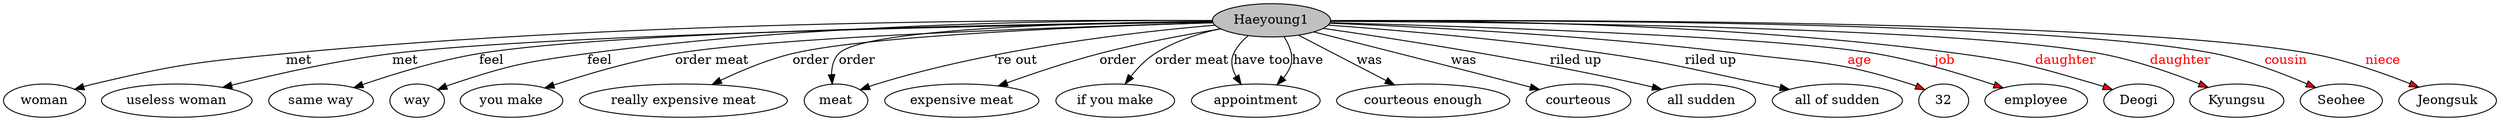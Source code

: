 // The Round Table
digraph {
	0 [label=Haeyoung1 fillcolor=gray style=filled]
	1 [label=woman]
	0 -> 1 [label=met]
	2 [label="useless woman"]
	0 -> 2 [label=met]
	3 [label="same way"]
	0 -> 3 [label=feel]
	4 [label=way]
	0 -> 4 [label=feel]
	5 [label="you make"]
	0 -> 5 [label="order meat"]
	6 [label="really expensive meat"]
	0 -> 6 [label=order]
	7 [label=meat]
	0 -> 7 [label=order]
	8 [label="expensive meat"]
	0 -> 8 [label=order]
	9 [label="if you make"]
	0 -> 9 [label="order meat"]
	0 -> 7 [label="'re out"]
	10 [label=appointment]
	0 -> 10 [label="have too"]
	0 -> 10 [label=have]
	11 [label="courteous enough"]
	0 -> 11 [label=was]
	12 [label=courteous]
	0 -> 12 [label=was]
	13 [label="all sudden"]
	0 -> 13 [label="riled up"]
	14 [label="all of sudden"]
	0 -> 14 [label="riled up"]
	15 [label=32]
	0 -> 15 [label=age fillcolor=red fontcolor=red style=filled]
	16 [label=employee]
	0 -> 16 [label=job fillcolor=red fontcolor=red style=filled]
	17 [label=Deogi]
	0 -> 17 [label=daughter fillcolor=red fontcolor=red style=filled]
	18 [label=Kyungsu]
	0 -> 18 [label=daughter fillcolor=red fontcolor=red style=filled]
	19 [label=Seohee]
	0 -> 19 [label=cousin fillcolor=red fontcolor=red style=filled]
	20 [label=Jeongsuk]
	0 -> 20 [label=niece fillcolor=red fontcolor=red style=filled]
}
